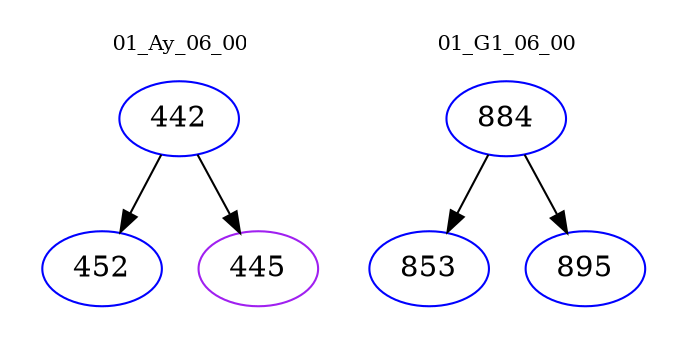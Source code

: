 digraph{
subgraph cluster_0 {
color = white
label = "01_Ay_06_00";
fontsize=10;
T0_442 [label="442", color="blue"]
T0_442 -> T0_452 [color="black"]
T0_452 [label="452", color="blue"]
T0_442 -> T0_445 [color="black"]
T0_445 [label="445", color="purple"]
}
subgraph cluster_1 {
color = white
label = "01_G1_06_00";
fontsize=10;
T1_884 [label="884", color="blue"]
T1_884 -> T1_853 [color="black"]
T1_853 [label="853", color="blue"]
T1_884 -> T1_895 [color="black"]
T1_895 [label="895", color="blue"]
}
}
